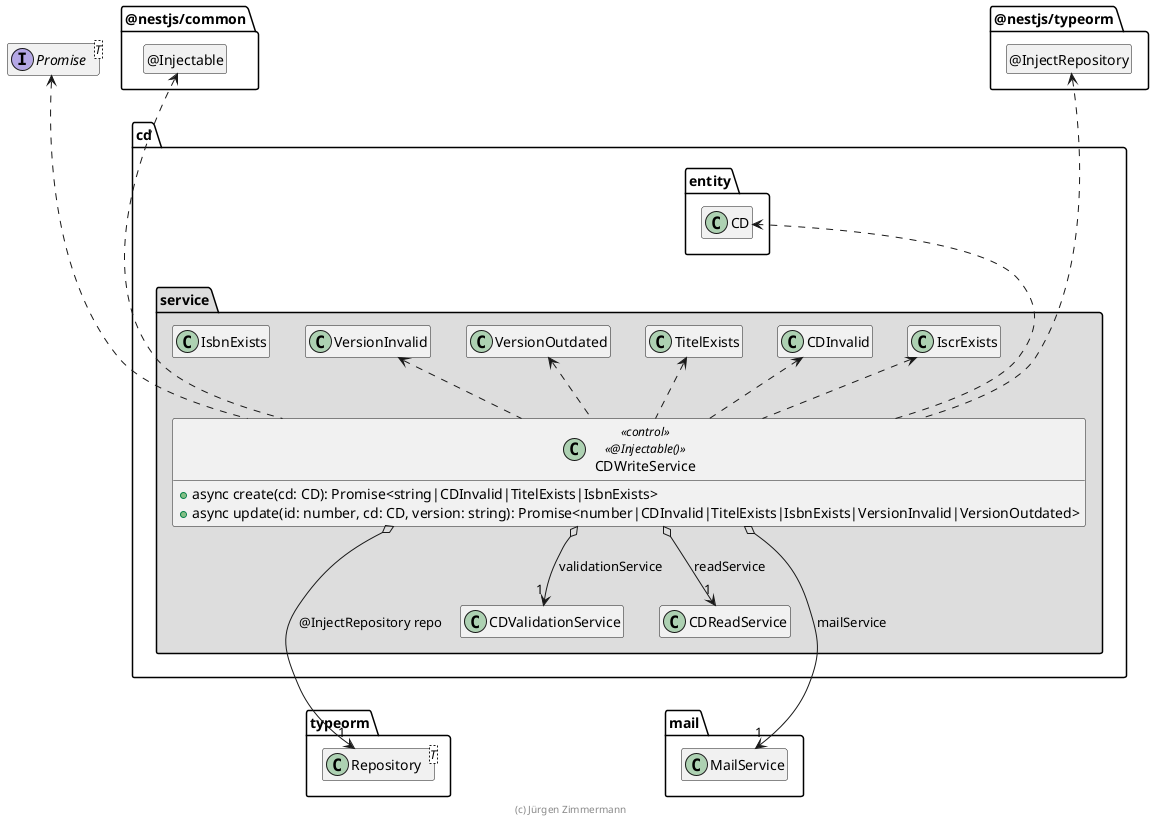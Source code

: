 @startuml Anwendungskern

interface Promise<T>

package @nestjs/common {
  class "@Injectable" as Injectable
  hide Injectable circle
}

package typeorm {
  class Repository<T>
}

package @nestjs/typeorm {
  class "@InjectRepository" as InjectRepository
  hide InjectRepository circle
}

package mail {
  class MailService
}

package cd {
  package entity {
    class CD
  }

  package service #DDDDDD {
    class CDInvalid
    class TitelExists
    class IsbnExists
    class VersionInvalid
    class VersionOutdated

    class CDWriteService << control >> <<@Injectable()>> {
      + async create(cd: CD): Promise<string|CDInvalid|TitelExists|IsbnExists>
      + async update(id: number, cd: CD, version: string): Promise<number|CDInvalid|TitelExists|IsbnExists|VersionInvalid|VersionOutdated>
    }

    CDWriteService o--> "1" CDValidationService: validationService
    CDWriteService o--> "1" CDReadService: readService
    CDWriteService o--> "1" Repository: @InjectRepository repo
    CDWriteService o--> "1" MailService: mailService

    CDWriteService .up.> Injectable
    CDWriteService .up.> InjectRepository

    CDWriteService .up.> Promise
    CDWriteService ..> CD
    CDWriteService .up.> CDInvalid
    CDWriteService .up.> TitelExists
    CDWriteService .up.> IscrExists
    CDWriteService .up.> VersionInvalid
    CDWriteService .up.> VersionOutdated

    CDInvalid .up[hidden].> CD
    CD .up[hidden].> Promise
    CD .up[hidden].> Injectable
    CD .up[hidden].> InjectRepository
    TitelExists .up[hidden].> CD
    CDValidationService .[hidden].> Repository
    CDValidationService .[hidden].> MailService
  }
}

hide empty members

footer (c) Jürgen Zimmermann

@enduml
